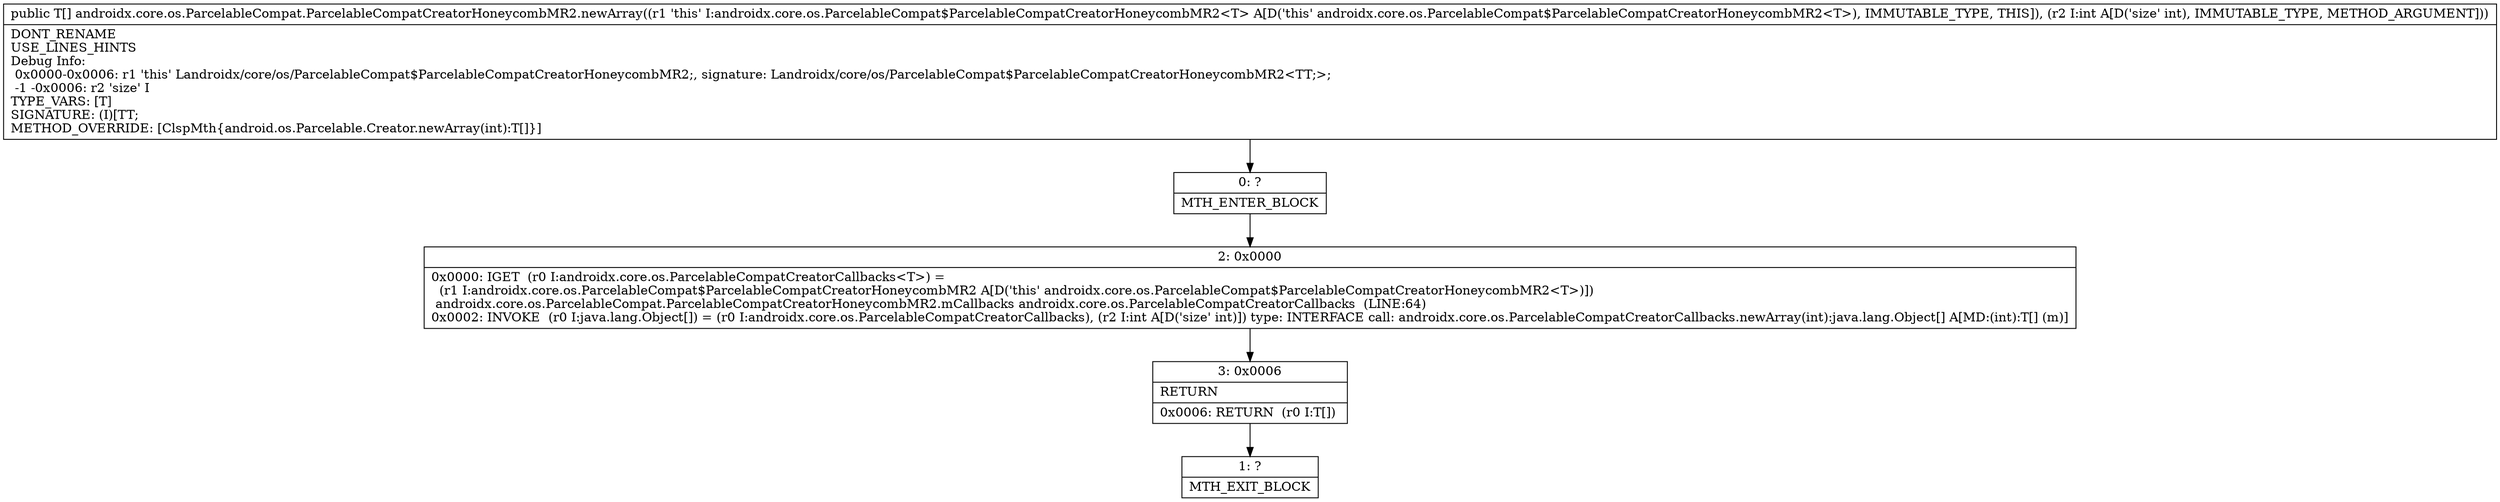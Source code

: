 digraph "CFG forandroidx.core.os.ParcelableCompat.ParcelableCompatCreatorHoneycombMR2.newArray(I)[Ljava\/lang\/Object;" {
Node_0 [shape=record,label="{0\:\ ?|MTH_ENTER_BLOCK\l}"];
Node_2 [shape=record,label="{2\:\ 0x0000|0x0000: IGET  (r0 I:androidx.core.os.ParcelableCompatCreatorCallbacks\<T\>) = \l  (r1 I:androidx.core.os.ParcelableCompat$ParcelableCompatCreatorHoneycombMR2 A[D('this' androidx.core.os.ParcelableCompat$ParcelableCompatCreatorHoneycombMR2\<T\>)])\l androidx.core.os.ParcelableCompat.ParcelableCompatCreatorHoneycombMR2.mCallbacks androidx.core.os.ParcelableCompatCreatorCallbacks  (LINE:64)\l0x0002: INVOKE  (r0 I:java.lang.Object[]) = (r0 I:androidx.core.os.ParcelableCompatCreatorCallbacks), (r2 I:int A[D('size' int)]) type: INTERFACE call: androidx.core.os.ParcelableCompatCreatorCallbacks.newArray(int):java.lang.Object[] A[MD:(int):T[] (m)]\l}"];
Node_3 [shape=record,label="{3\:\ 0x0006|RETURN\l|0x0006: RETURN  (r0 I:T[]) \l}"];
Node_1 [shape=record,label="{1\:\ ?|MTH_EXIT_BLOCK\l}"];
MethodNode[shape=record,label="{public T[] androidx.core.os.ParcelableCompat.ParcelableCompatCreatorHoneycombMR2.newArray((r1 'this' I:androidx.core.os.ParcelableCompat$ParcelableCompatCreatorHoneycombMR2\<T\> A[D('this' androidx.core.os.ParcelableCompat$ParcelableCompatCreatorHoneycombMR2\<T\>), IMMUTABLE_TYPE, THIS]), (r2 I:int A[D('size' int), IMMUTABLE_TYPE, METHOD_ARGUMENT]))  | DONT_RENAME\lUSE_LINES_HINTS\lDebug Info:\l  0x0000\-0x0006: r1 'this' Landroidx\/core\/os\/ParcelableCompat$ParcelableCompatCreatorHoneycombMR2;, signature: Landroidx\/core\/os\/ParcelableCompat$ParcelableCompatCreatorHoneycombMR2\<TT;\>;\l  \-1 \-0x0006: r2 'size' I\lTYPE_VARS: [T]\lSIGNATURE: (I)[TT;\lMETHOD_OVERRIDE: [ClspMth\{android.os.Parcelable.Creator.newArray(int):T[]\}]\l}"];
MethodNode -> Node_0;Node_0 -> Node_2;
Node_2 -> Node_3;
Node_3 -> Node_1;
}

